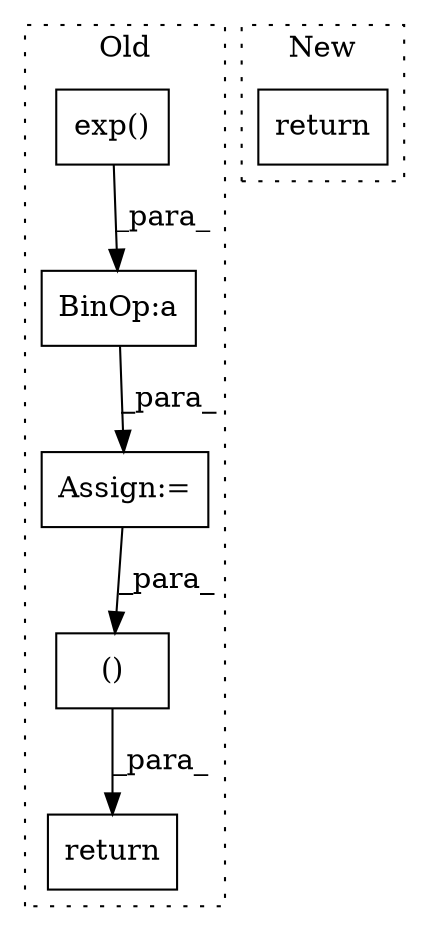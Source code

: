 digraph G {
subgraph cluster0 {
1 [label="exp()" a="75" s="5128" l="12" shape="box"];
3 [label="Assign:=" a="68" s="5216" l="3" shape="box"];
4 [label="return" a="93" s="5396" l="7" shape="box"];
5 [label="BinOp:a" a="82" s="5220" l="3" shape="box"];
6 [label="()" a="54" s="5409" l="13" shape="box"];
label = "Old";
style="dotted";
}
subgraph cluster1 {
2 [label="return" a="93" s="3108" l="7" shape="box"];
label = "New";
style="dotted";
}
1 -> 5 [label="_para_"];
3 -> 6 [label="_para_"];
5 -> 3 [label="_para_"];
6 -> 4 [label="_para_"];
}